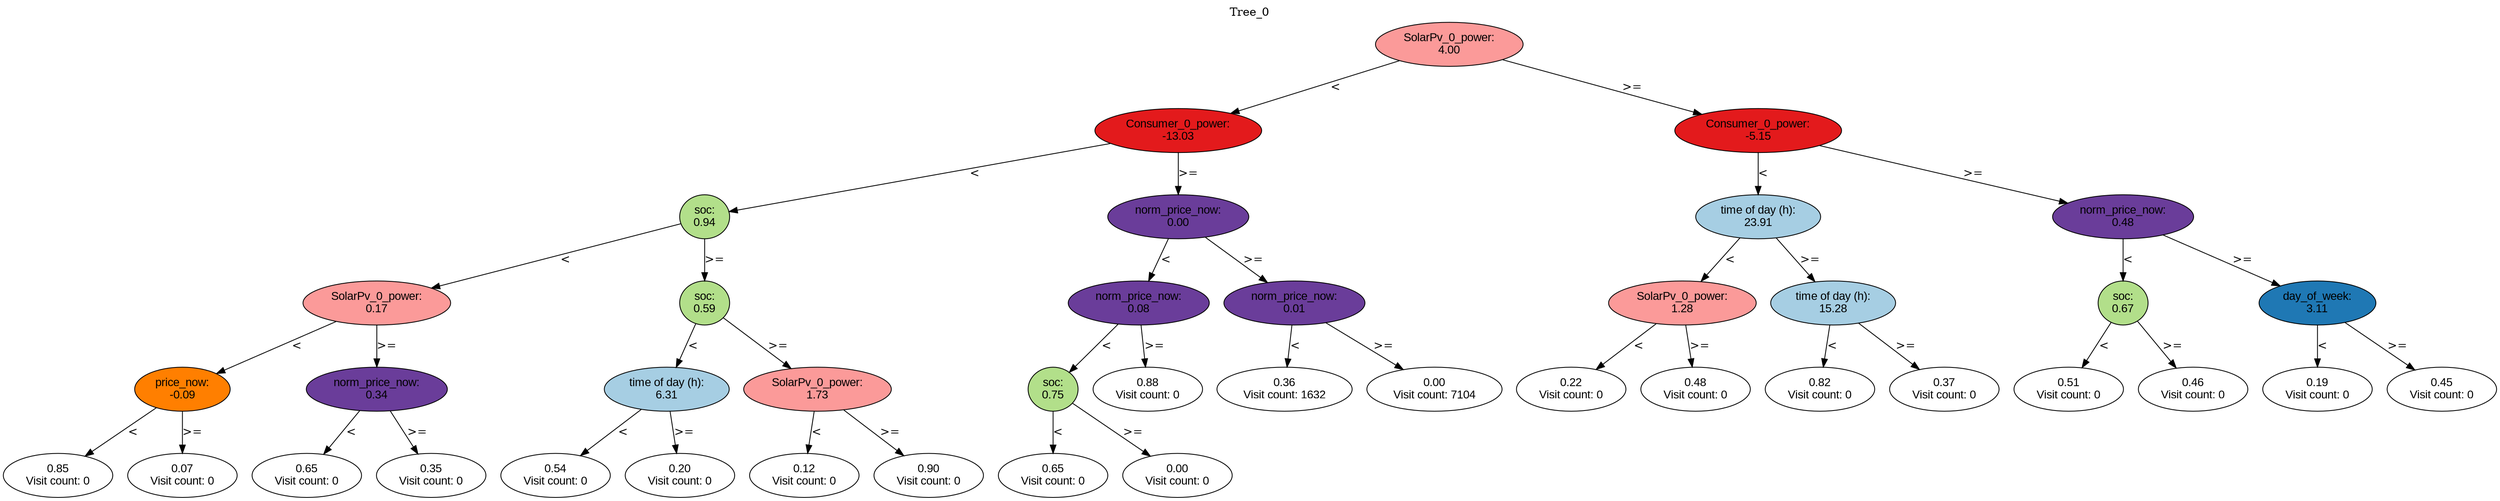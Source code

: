digraph BST {
    node [fontname="Arial" style=filled colorscheme=paired12];
    0 [ label = "SolarPv_0_power:
4.00" fillcolor=5];
    1 [ label = "Consumer_0_power:
-13.03" fillcolor=6];
    2 [ label = "soc:
0.94" fillcolor=3];
    3 [ label = "SolarPv_0_power:
0.17" fillcolor=5];
    4 [ label = "price_now:
-0.09" fillcolor=8];
    5 [ label = "0.85
Visit count: 0" fillcolor=white];
    6 [ label = "0.07
Visit count: 0" fillcolor=white];
    7 [ label = "norm_price_now:
0.34" fillcolor=10];
    8 [ label = "0.65
Visit count: 0" fillcolor=white];
    9 [ label = "0.35
Visit count: 0" fillcolor=white];
    10 [ label = "soc:
0.59" fillcolor=3];
    11 [ label = "time of day (h):
6.31" fillcolor=1];
    12 [ label = "0.54
Visit count: 0" fillcolor=white];
    13 [ label = "0.20
Visit count: 0" fillcolor=white];
    14 [ label = "SolarPv_0_power:
1.73" fillcolor=5];
    15 [ label = "0.12
Visit count: 0" fillcolor=white];
    16 [ label = "0.90
Visit count: 0" fillcolor=white];
    17 [ label = "norm_price_now:
0.00" fillcolor=10];
    18 [ label = "norm_price_now:
0.08" fillcolor=10];
    19 [ label = "soc:
0.75" fillcolor=3];
    20 [ label = "0.65
Visit count: 0" fillcolor=white];
    21 [ label = "0.00
Visit count: 0" fillcolor=white];
    22 [ label = "0.88
Visit count: 0" fillcolor=white];
    23 [ label = "norm_price_now:
0.01" fillcolor=10];
    24 [ label = "0.36
Visit count: 1632" fillcolor=white];
    25 [ label = "0.00
Visit count: 7104" fillcolor=white];
    26 [ label = "Consumer_0_power:
-5.15" fillcolor=6];
    27 [ label = "time of day (h):
23.91" fillcolor=1];
    28 [ label = "SolarPv_0_power:
1.28" fillcolor=5];
    29 [ label = "0.22
Visit count: 0" fillcolor=white];
    30 [ label = "0.48
Visit count: 0" fillcolor=white];
    31 [ label = "time of day (h):
15.28" fillcolor=1];
    32 [ label = "0.82
Visit count: 0" fillcolor=white];
    33 [ label = "0.37
Visit count: 0" fillcolor=white];
    34 [ label = "norm_price_now:
0.48" fillcolor=10];
    35 [ label = "soc:
0.67" fillcolor=3];
    36 [ label = "0.51
Visit count: 0" fillcolor=white];
    37 [ label = "0.46
Visit count: 0" fillcolor=white];
    38 [ label = "day_of_week:
3.11" fillcolor=2];
    39 [ label = "0.19
Visit count: 0" fillcolor=white];
    40 [ label = "0.45
Visit count: 0" fillcolor=white];

    0  -> 1[ label = "<"];
    0  -> 26[ label = ">="];
    1  -> 2[ label = "<"];
    1  -> 17[ label = ">="];
    2  -> 3[ label = "<"];
    2  -> 10[ label = ">="];
    3  -> 4[ label = "<"];
    3  -> 7[ label = ">="];
    4  -> 5[ label = "<"];
    4  -> 6[ label = ">="];
    7  -> 8[ label = "<"];
    7  -> 9[ label = ">="];
    10  -> 11[ label = "<"];
    10  -> 14[ label = ">="];
    11  -> 12[ label = "<"];
    11  -> 13[ label = ">="];
    14  -> 15[ label = "<"];
    14  -> 16[ label = ">="];
    17  -> 18[ label = "<"];
    17  -> 23[ label = ">="];
    18  -> 19[ label = "<"];
    18  -> 22[ label = ">="];
    19  -> 20[ label = "<"];
    19  -> 21[ label = ">="];
    23  -> 24[ label = "<"];
    23  -> 25[ label = ">="];
    26  -> 27[ label = "<"];
    26  -> 34[ label = ">="];
    27  -> 28[ label = "<"];
    27  -> 31[ label = ">="];
    28  -> 29[ label = "<"];
    28  -> 30[ label = ">="];
    31  -> 32[ label = "<"];
    31  -> 33[ label = ">="];
    34  -> 35[ label = "<"];
    34  -> 38[ label = ">="];
    35  -> 36[ label = "<"];
    35  -> 37[ label = ">="];
    38  -> 39[ label = "<"];
    38  -> 40[ label = ">="];

    labelloc="t";
    label="Tree_0";
}